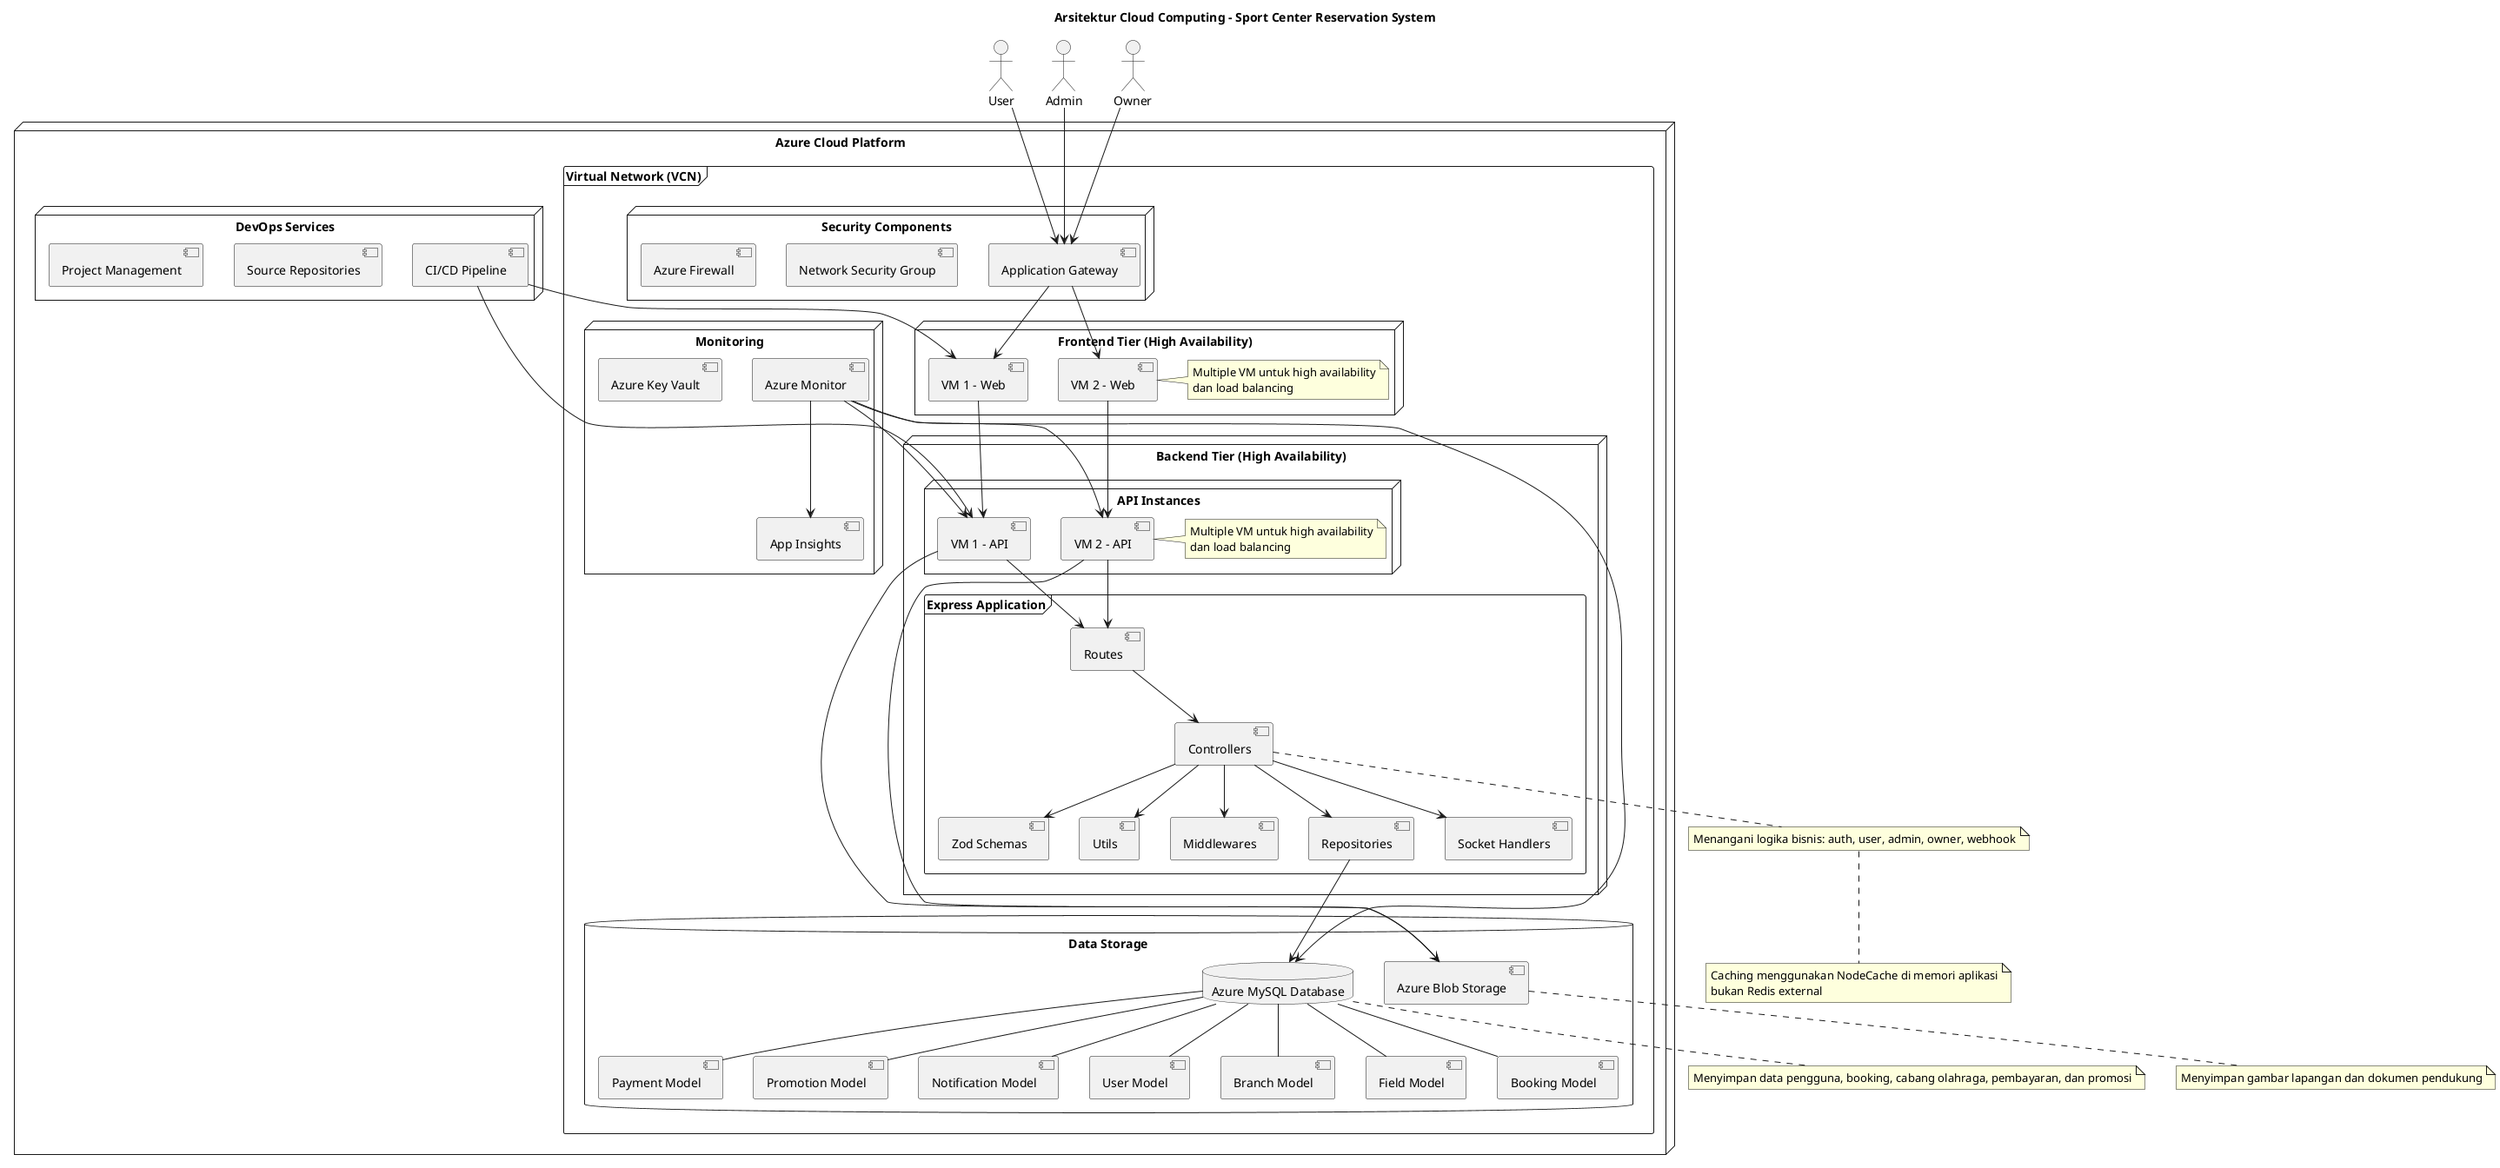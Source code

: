 @startuml

' Diagram Arsitektur Cloud untuk Sistem Reservasi Sport Center
title Arsitektur Cloud Computing - Sport Center Reservation System

actor "User" as user
actor "Admin" as admin
actor "Owner" as owner

node "Azure Cloud Platform" {
  frame "Virtual Network (VCN)" {
    node "Security Components" {
      [Application Gateway] as gateway
      [Network Security Group] as nsg
      [Azure Firewall] as firewall
    }
    
    node "Frontend Tier (High Availability)" {
      [VM 1 - Web] as web1
      [VM 2 - Web] as web2
      note right of web2
        Multiple VM untuk high availability
        dan load balancing
      end note
    }
    
    node "Backend Tier (High Availability)" {
      frame "Express Application" {
        [Routes] as routes
        [Controllers] as controllers
        [Middlewares] as middlewares
        [Repositories] as repositories
        [Socket Handlers] as socket
        [Zod Schemas] as zod
        [Utils] as utils
      }
      
      node "API Instances" {
        [VM 1 - API] as api1
        [VM 2 - API] as api2
        note right of api2
          Multiple VM untuk high availability
          dan load balancing
        end note
      }
    }
    
    database "Data Storage" {
      database "Azure MySQL Database" as mysql
      [User Model] as user_model
      [Branch Model] as branch_model
      [Field Model] as field_model
      [Booking Model] as booking_model
      [Payment Model] as payment_model
      [Promotion Model] as promotion_model
      [Notification Model] as notification_model
      
      [Azure Blob Storage] as blob
    }
    
    node "Monitoring" {
      [Azure Monitor] as monitor
      [App Insights] as insights
      [Azure Key Vault] as vault
    }
  }
  
  node "DevOps Services" {
    [CI/CD Pipeline] as cicd
    [Source Repositories] as repos
    [Project Management] as project
  }
}

' Relasi database models dengan mysql
mysql -- user_model
mysql -- branch_model
mysql -- field_model
mysql -- booking_model
mysql -- payment_model
mysql -- promotion_model
mysql -- notification_model

' Relasi dengan sintaks sederhana
user --> gateway
admin --> gateway
owner --> gateway
gateway --> web1
gateway --> web2
web1 --> api1
web2 --> api2

api1 --> routes
api2 --> routes
routes --> controllers
controllers --> middlewares
controllers --> repositories
controllers --> socket
controllers --> zod
controllers --> utils

repositories --> mysql
api1 --> blob
api2 --> blob

monitor --> api1
monitor --> api2
monitor --> mysql
monitor --> insights

cicd --> web1
cicd --> api1

note bottom of mysql
  Menyimpan data pengguna, booking, cabang olahraga, pembayaran, dan promosi
end note

note bottom of blob
  Menyimpan gambar lapangan dan dokumen pendukung
end note

note bottom of controllers
  Menangani logika bisnis: auth, user, admin, owner, webhook
end note

note bottom
  Caching menggunakan NodeCache di memori aplikasi
  bukan Redis external
end note

@enduml 